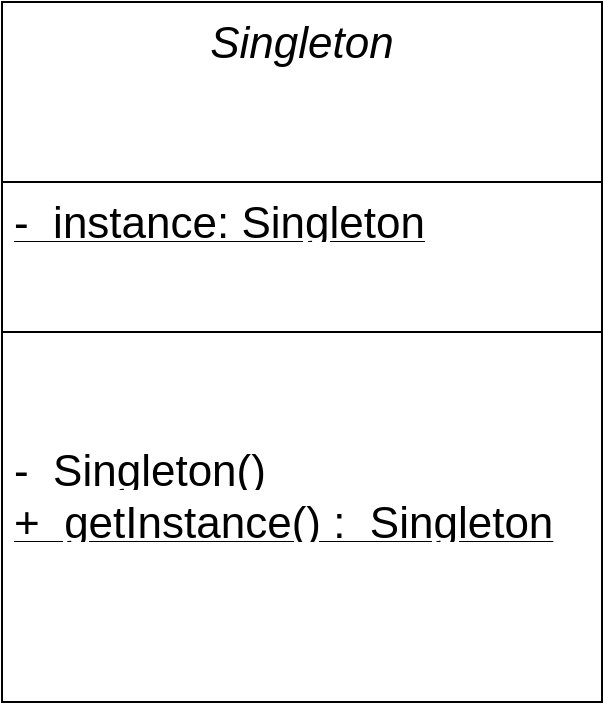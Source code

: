 <mxfile version="22.0.2" type="device">
  <diagram id="C5RBs43oDa-KdzZeNtuy" name="Page-1">
    <mxGraphModel dx="1434" dy="843" grid="1" gridSize="10" guides="1" tooltips="1" connect="1" arrows="1" fold="1" page="1" pageScale="1" pageWidth="827" pageHeight="1169" math="0" shadow="0">
      <root>
        <mxCell id="WIyWlLk6GJQsqaUBKTNV-0" />
        <mxCell id="WIyWlLk6GJQsqaUBKTNV-1" parent="WIyWlLk6GJQsqaUBKTNV-0" />
        <mxCell id="zkfFHV4jXpPFQw0GAbJ--0" value="Singleton" style="swimlane;fontStyle=2;align=center;verticalAlign=top;childLayout=stackLayout;horizontal=1;startSize=90;horizontalStack=0;resizeParent=1;resizeLast=0;collapsible=1;marginBottom=0;rounded=0;shadow=0;strokeWidth=1;fontSize=22;" parent="WIyWlLk6GJQsqaUBKTNV-1" vertex="1">
          <mxGeometry x="220" y="80" width="300" height="350" as="geometry">
            <mxRectangle x="230" y="140" width="160" height="26" as="alternateBounds" />
          </mxGeometry>
        </mxCell>
        <mxCell id="zkfFHV4jXpPFQw0GAbJ--1" value="-  instance: Singleton" style="text;align=left;verticalAlign=top;spacingLeft=4;spacingRight=4;overflow=hidden;rotatable=0;points=[[0,0.5],[1,0.5]];portConstraint=eastwest;fontStyle=4;fontSize=22;" parent="zkfFHV4jXpPFQw0GAbJ--0" vertex="1">
          <mxGeometry y="90" width="300" height="26" as="geometry" />
        </mxCell>
        <mxCell id="zkfFHV4jXpPFQw0GAbJ--4" value="" style="line;html=1;strokeWidth=1;align=left;verticalAlign=middle;spacingTop=-1;spacingLeft=3;spacingRight=3;rotatable=0;labelPosition=right;points=[];portConstraint=eastwest;fontSize=22;" parent="zkfFHV4jXpPFQw0GAbJ--0" vertex="1">
          <mxGeometry y="116" width="300" height="98" as="geometry" />
        </mxCell>
        <mxCell id="zkfFHV4jXpPFQw0GAbJ--5" value="-  Singleton()" style="text;align=left;verticalAlign=top;spacingLeft=4;spacingRight=4;overflow=hidden;rotatable=0;points=[[0,0.5],[1,0.5]];portConstraint=eastwest;fontSize=22;" parent="zkfFHV4jXpPFQw0GAbJ--0" vertex="1">
          <mxGeometry y="214" width="300" height="26" as="geometry" />
        </mxCell>
        <mxCell id="UBCuWdxTwzvVE795RUGJ-0" value="+  getInstance() :  Singleton" style="text;align=left;verticalAlign=top;spacingLeft=4;spacingRight=4;overflow=hidden;rotatable=0;points=[[0,0.5],[1,0.5]];portConstraint=eastwest;fontStyle=4;fontSize=22;" vertex="1" parent="zkfFHV4jXpPFQw0GAbJ--0">
          <mxGeometry y="240" width="300" height="26" as="geometry" />
        </mxCell>
      </root>
    </mxGraphModel>
  </diagram>
</mxfile>

